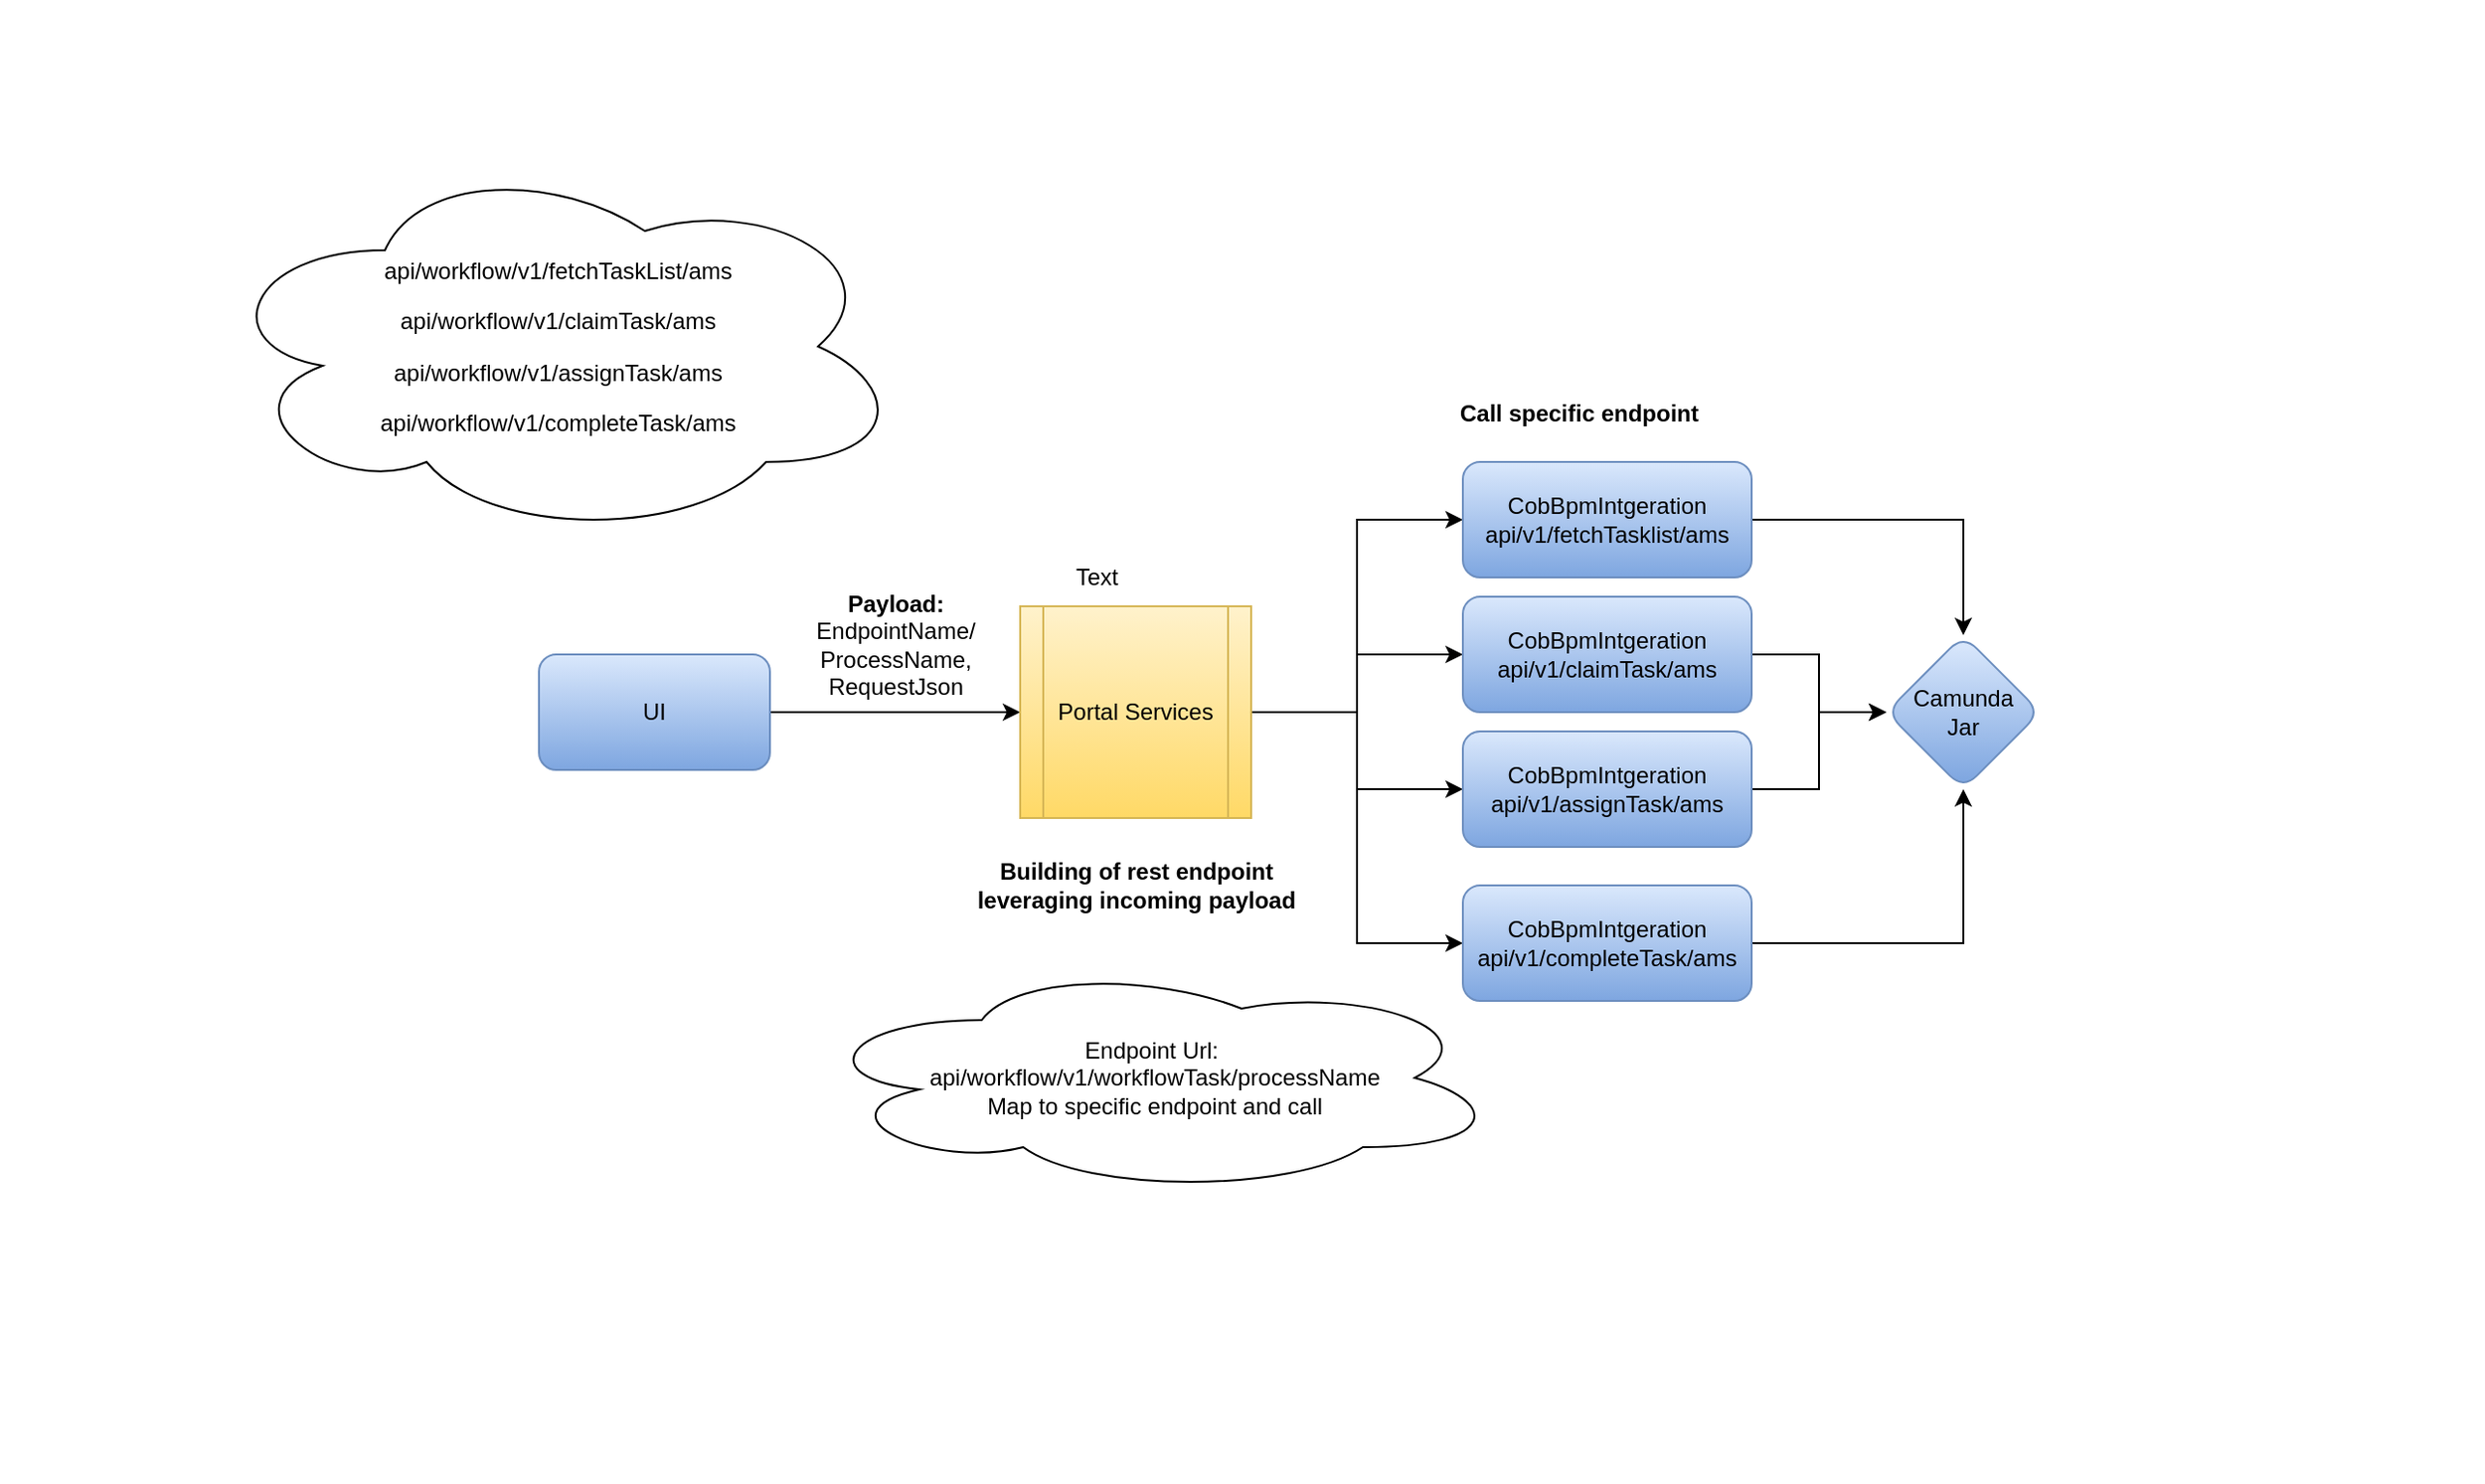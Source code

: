 <mxfile version="24.7.7">
  <diagram name="Page-1" id="TT818MdQ8Ef1qc3-J6GQ">
    <mxGraphModel dx="2161" dy="1617" grid="1" gridSize="10" guides="1" tooltips="1" connect="1" arrows="1" fold="1" page="1" pageScale="1" pageWidth="850" pageHeight="1100" math="0" shadow="0">
      <root>
        <mxCell id="0" />
        <mxCell id="1" parent="0" />
        <mxCell id="jL-DPb7wYZmBFv8lM_4I-3" style="edgeStyle=orthogonalEdgeStyle;rounded=0;orthogonalLoop=1;jettySize=auto;html=1;entryX=0;entryY=0.5;entryDx=0;entryDy=0;" parent="1" source="jL-DPb7wYZmBFv8lM_4I-1" target="jL-DPb7wYZmBFv8lM_4I-2" edge="1">
          <mxGeometry relative="1" as="geometry" />
        </mxCell>
        <mxCell id="jL-DPb7wYZmBFv8lM_4I-1" value="UI" style="rounded=1;whiteSpace=wrap;html=1;fillColor=#dae8fc;gradientColor=#7ea6e0;strokeColor=#6c8ebf;" parent="1" vertex="1">
          <mxGeometry x="110" y="170" width="120" height="60" as="geometry" />
        </mxCell>
        <mxCell id="jL-DPb7wYZmBFv8lM_4I-5" style="edgeStyle=orthogonalEdgeStyle;rounded=0;orthogonalLoop=1;jettySize=auto;html=1;entryX=0;entryY=0.5;entryDx=0;entryDy=0;" parent="1" source="jL-DPb7wYZmBFv8lM_4I-2" target="jL-DPb7wYZmBFv8lM_4I-4" edge="1">
          <mxGeometry relative="1" as="geometry" />
        </mxCell>
        <mxCell id="6sg37sC0AYLky4VX7vfN-6" style="edgeStyle=orthogonalEdgeStyle;rounded=0;orthogonalLoop=1;jettySize=auto;html=1;" edge="1" parent="1" source="jL-DPb7wYZmBFv8lM_4I-2" target="6sg37sC0AYLky4VX7vfN-3">
          <mxGeometry relative="1" as="geometry" />
        </mxCell>
        <mxCell id="6sg37sC0AYLky4VX7vfN-7" style="edgeStyle=orthogonalEdgeStyle;rounded=0;orthogonalLoop=1;jettySize=auto;html=1;entryX=0;entryY=0.5;entryDx=0;entryDy=0;" edge="1" parent="1" source="jL-DPb7wYZmBFv8lM_4I-2" target="6sg37sC0AYLky4VX7vfN-4">
          <mxGeometry relative="1" as="geometry" />
        </mxCell>
        <mxCell id="6sg37sC0AYLky4VX7vfN-8" style="edgeStyle=orthogonalEdgeStyle;rounded=0;orthogonalLoop=1;jettySize=auto;html=1;entryX=0;entryY=0.5;entryDx=0;entryDy=0;" edge="1" parent="1" source="jL-DPb7wYZmBFv8lM_4I-2" target="6sg37sC0AYLky4VX7vfN-5">
          <mxGeometry relative="1" as="geometry" />
        </mxCell>
        <mxCell id="jL-DPb7wYZmBFv8lM_4I-2" value="Portal Services" style="shape=process;whiteSpace=wrap;html=1;backgroundOutline=1;fillColor=#fff2cc;gradientColor=#ffd966;strokeColor=#d6b656;" parent="1" vertex="1">
          <mxGeometry x="360" y="145" width="120" height="110" as="geometry" />
        </mxCell>
        <mxCell id="6sg37sC0AYLky4VX7vfN-9" style="edgeStyle=orthogonalEdgeStyle;rounded=0;orthogonalLoop=1;jettySize=auto;html=1;" edge="1" parent="1" source="jL-DPb7wYZmBFv8lM_4I-4" target="jL-DPb7wYZmBFv8lM_4I-9">
          <mxGeometry relative="1" as="geometry" />
        </mxCell>
        <mxCell id="jL-DPb7wYZmBFv8lM_4I-4" value="CobBpmIntgeration&lt;br&gt;api/v1/fetchTasklist/ams" style="rounded=1;whiteSpace=wrap;html=1;fillColor=#dae8fc;gradientColor=#7ea6e0;strokeColor=#6c8ebf;" parent="1" vertex="1">
          <mxGeometry x="590" y="70" width="150" height="60" as="geometry" />
        </mxCell>
        <mxCell id="jL-DPb7wYZmBFv8lM_4I-6" value="&lt;b&gt;Payload:&lt;/b&gt;&lt;div&gt;EndpointName/&lt;br&gt;ProcessName,&lt;br&gt;RequestJson&lt;/div&gt;" style="text;html=1;align=center;verticalAlign=middle;resizable=0;points=[];autosize=1;strokeColor=none;fillColor=none;" parent="1" vertex="1">
          <mxGeometry x="240" y="130" width="110" height="70" as="geometry" />
        </mxCell>
        <mxCell id="jL-DPb7wYZmBFv8lM_4I-7" value="&lt;b&gt;Building of rest endpoint &lt;br&gt;leveraging incoming payload&lt;/b&gt;" style="text;html=1;align=center;verticalAlign=middle;resizable=0;points=[];autosize=1;strokeColor=none;fillColor=none;" parent="1" vertex="1">
          <mxGeometry x="325" y="270" width="190" height="40" as="geometry" />
        </mxCell>
        <mxCell id="jL-DPb7wYZmBFv8lM_4I-8" value="&lt;b&gt;Call specific endpoint&lt;/b&gt;" style="text;html=1;align=center;verticalAlign=middle;resizable=0;points=[];autosize=1;strokeColor=none;fillColor=none;" parent="1" vertex="1">
          <mxGeometry x="575" y="30" width="150" height="30" as="geometry" />
        </mxCell>
        <mxCell id="jL-DPb7wYZmBFv8lM_4I-9" value="Camunda &lt;br&gt;Jar" style="rhombus;whiteSpace=wrap;html=1;fillColor=#dae8fc;strokeColor=#6c8ebf;rounded=1;gradientColor=#7ea6e0;" parent="1" vertex="1">
          <mxGeometry x="810" y="160" width="80" height="80" as="geometry" />
        </mxCell>
        <mxCell id="wNoXx9ljj7fnYmxFU1dn-8" value="Endpoint Url:&amp;nbsp;&lt;br&gt;&lt;span dir=&quot;ltr&quot; class=&quot;ui-provider a b c d e f g h i j k l m n o p q r s t u v w x y z ab ac ae af ag ah ai aj ak&quot;&gt;api/workflow/v1/workflowTask/processName&lt;/span&gt;&lt;div&gt;&lt;span dir=&quot;ltr&quot; class=&quot;ui-provider a b c d e f g h i j k l m n o p q r s t u v w x y z ab ac ae af ag ah ai aj ak&quot;&gt;Map to specific endpoint and call&lt;/span&gt;&lt;/div&gt;" style="ellipse;shape=cloud;whiteSpace=wrap;html=1;" parent="1" vertex="1">
          <mxGeometry x="250" y="330" width="360" height="120" as="geometry" />
        </mxCell>
        <mxCell id="6sg37sC0AYLky4VX7vfN-1" value="Text" style="text;html=1;align=center;verticalAlign=middle;whiteSpace=wrap;rounded=0;" vertex="1" parent="1">
          <mxGeometry x="370" y="115" width="60" height="30" as="geometry" />
        </mxCell>
        <mxCell id="6sg37sC0AYLky4VX7vfN-2" value="&lt;span dir=&quot;ltr&quot; class=&quot;ui-provider a b c d e f g h i j k l m n o p q r s t u v w x y z ab ac ae af ag ah ai aj ak&quot;&gt;&lt;p&gt;&lt;span style=&quot;font-size: inherit;&quot;&gt;api/workflow/v1/fetchTaskList/ams&lt;/span&gt;&lt;/p&gt;&lt;p&gt;&lt;span style=&quot;font-size: inherit;&quot;&gt;api/workflow/v1/claimTask/ams&lt;/span&gt;&lt;/p&gt;&lt;p&gt;&lt;span style=&quot;font-size: inherit;&quot;&gt;api/workflow/v1/assignTask/ams&lt;/span&gt;&lt;/p&gt;&lt;p&gt;&lt;span style=&quot;font-size: inherit;&quot;&gt;api/workflow/v1/completeTask/ams&lt;/span&gt;&lt;/p&gt;&lt;/span&gt;" style="ellipse;shape=cloud;whiteSpace=wrap;html=1;" vertex="1" parent="1">
          <mxGeometry x="-60" y="-90" width="360" height="200" as="geometry" />
        </mxCell>
        <mxCell id="6sg37sC0AYLky4VX7vfN-10" style="edgeStyle=orthogonalEdgeStyle;rounded=0;orthogonalLoop=1;jettySize=auto;html=1;entryX=0;entryY=0.5;entryDx=0;entryDy=0;" edge="1" parent="1" source="6sg37sC0AYLky4VX7vfN-3" target="jL-DPb7wYZmBFv8lM_4I-9">
          <mxGeometry relative="1" as="geometry" />
        </mxCell>
        <mxCell id="6sg37sC0AYLky4VX7vfN-3" value="CobBpmIntgeration&lt;br&gt;api/v1/claimTask/ams" style="rounded=1;whiteSpace=wrap;html=1;fillColor=#dae8fc;gradientColor=#7ea6e0;strokeColor=#6c8ebf;" vertex="1" parent="1">
          <mxGeometry x="590" y="140" width="150" height="60" as="geometry" />
        </mxCell>
        <mxCell id="6sg37sC0AYLky4VX7vfN-11" style="edgeStyle=orthogonalEdgeStyle;rounded=0;orthogonalLoop=1;jettySize=auto;html=1;entryX=0;entryY=0.5;entryDx=0;entryDy=0;" edge="1" parent="1" source="6sg37sC0AYLky4VX7vfN-4" target="jL-DPb7wYZmBFv8lM_4I-9">
          <mxGeometry relative="1" as="geometry" />
        </mxCell>
        <mxCell id="6sg37sC0AYLky4VX7vfN-4" value="CobBpmIntgeration&lt;br&gt;api/v1/assignTask/ams" style="rounded=1;whiteSpace=wrap;html=1;fillColor=#dae8fc;gradientColor=#7ea6e0;strokeColor=#6c8ebf;" vertex="1" parent="1">
          <mxGeometry x="590" y="210" width="150" height="60" as="geometry" />
        </mxCell>
        <mxCell id="6sg37sC0AYLky4VX7vfN-12" style="edgeStyle=orthogonalEdgeStyle;rounded=0;orthogonalLoop=1;jettySize=auto;html=1;entryX=0.5;entryY=1;entryDx=0;entryDy=0;" edge="1" parent="1" source="6sg37sC0AYLky4VX7vfN-5" target="jL-DPb7wYZmBFv8lM_4I-9">
          <mxGeometry relative="1" as="geometry" />
        </mxCell>
        <mxCell id="6sg37sC0AYLky4VX7vfN-5" value="CobBpmIntgeration&lt;br&gt;api/v1/completeTask/ams" style="rounded=1;whiteSpace=wrap;html=1;fillColor=#dae8fc;gradientColor=#7ea6e0;strokeColor=#6c8ebf;" vertex="1" parent="1">
          <mxGeometry x="590" y="290" width="150" height="60" as="geometry" />
        </mxCell>
        <mxCell id="6sg37sC0AYLky4VX7vfN-14" value="&amp;nbsp;&amp;nbsp;" style="text;html=1;align=center;verticalAlign=middle;whiteSpace=wrap;rounded=0;" vertex="1" parent="1">
          <mxGeometry x="-170" y="170" width="60" height="30" as="geometry" />
        </mxCell>
        <mxCell id="6sg37sC0AYLky4VX7vfN-15" value="&amp;nbsp;&amp;nbsp;" style="text;html=1;align=center;verticalAlign=middle;whiteSpace=wrap;rounded=0;" vertex="1" parent="1">
          <mxGeometry x="430" y="-170" width="60" height="30" as="geometry" />
        </mxCell>
        <mxCell id="6sg37sC0AYLky4VX7vfN-16" value="&amp;nbsp;&amp;nbsp;" style="text;html=1;align=center;verticalAlign=middle;whiteSpace=wrap;rounded=0;" vertex="1" parent="1">
          <mxGeometry x="1060" y="145" width="60" height="30" as="geometry" />
        </mxCell>
        <mxCell id="6sg37sC0AYLky4VX7vfN-17" value="&amp;nbsp;&amp;nbsp;" style="text;html=1;align=center;verticalAlign=middle;whiteSpace=wrap;rounded=0;" vertex="1" parent="1">
          <mxGeometry x="425" y="570" width="60" height="30" as="geometry" />
        </mxCell>
      </root>
    </mxGraphModel>
  </diagram>
</mxfile>
